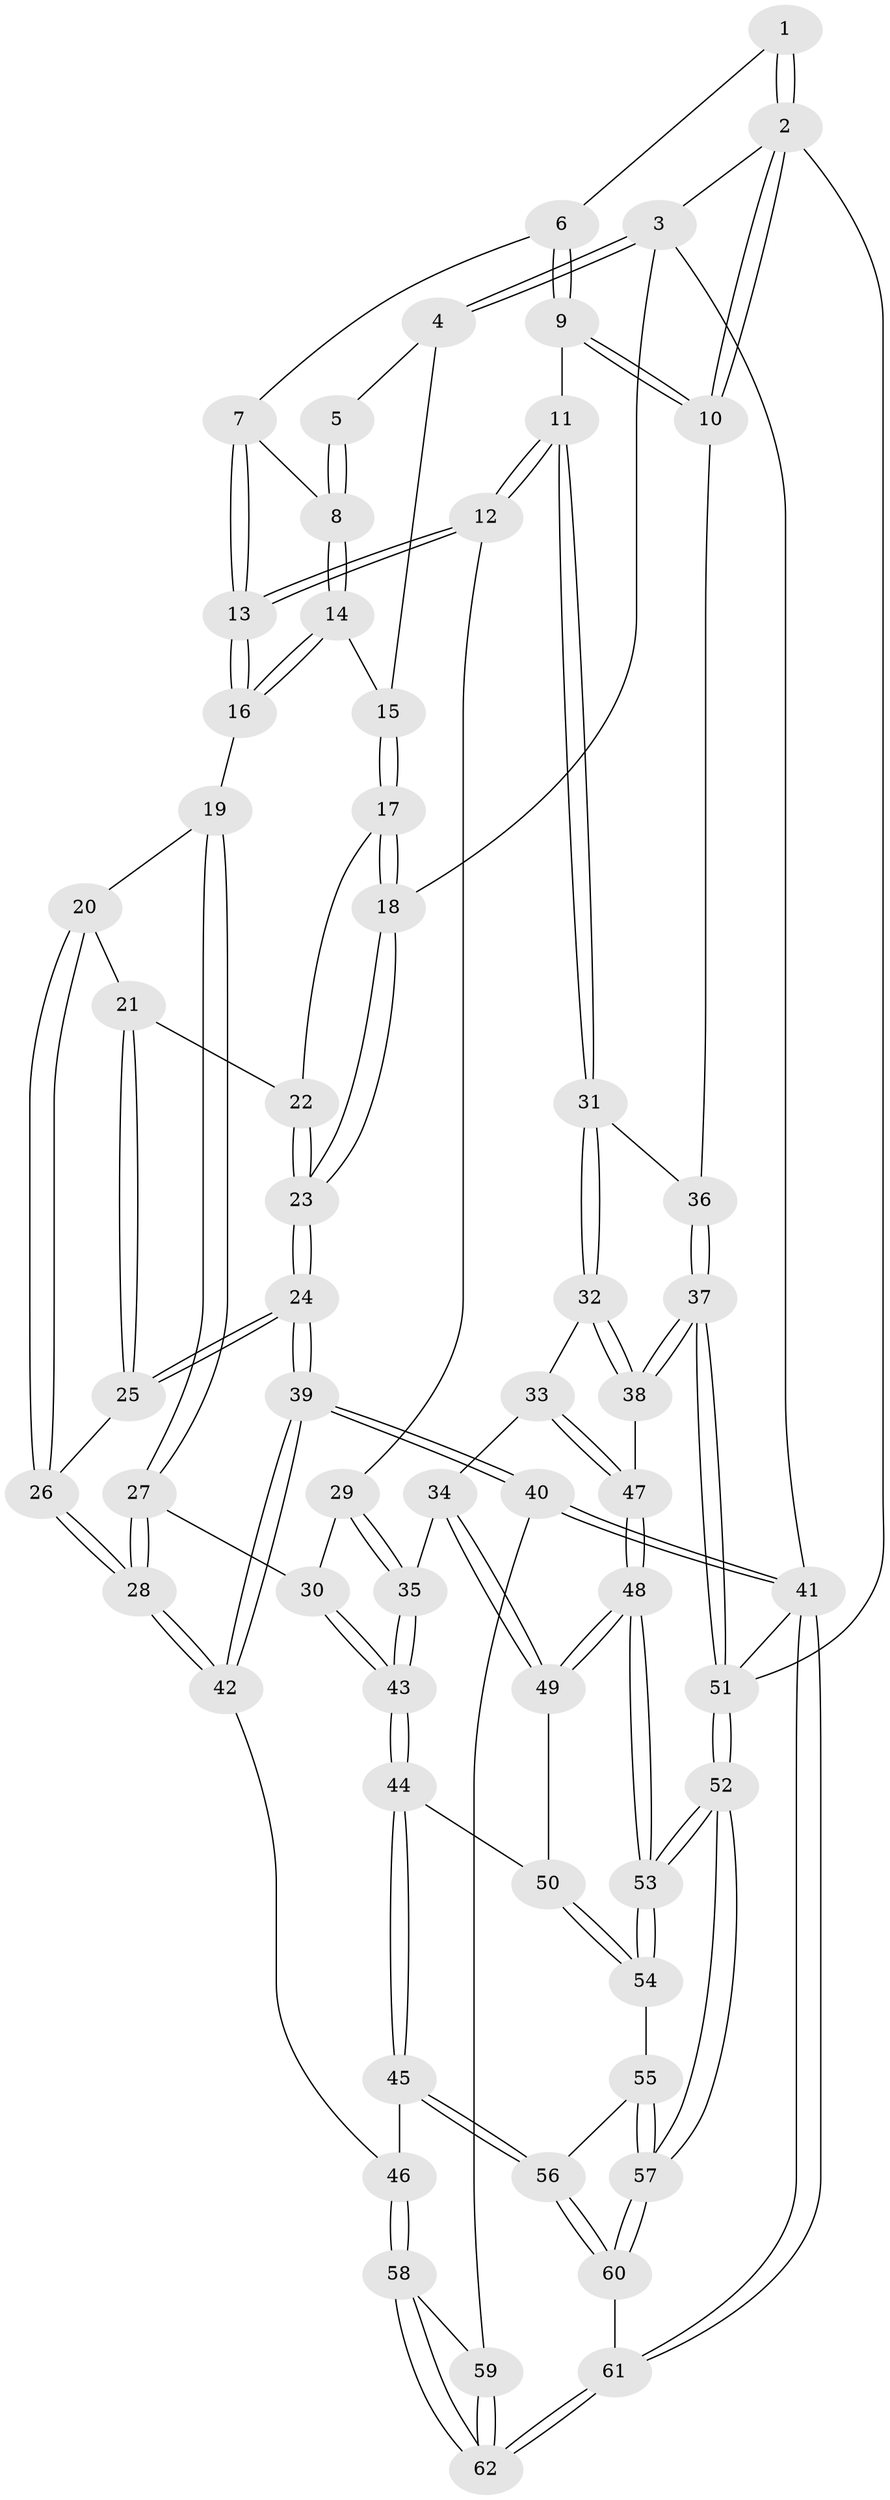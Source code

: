 // coarse degree distribution, {3: 0.1891891891891892, 4: 0.24324324324324326, 5: 0.3783783783783784, 6: 0.16216216216216217, 7: 0.02702702702702703}
// Generated by graph-tools (version 1.1) at 2025/04/03/04/25 22:04:40]
// undirected, 62 vertices, 152 edges
graph export_dot {
graph [start="1"]
  node [color=gray90,style=filled];
  1 [pos="+0.6361269290171326+0"];
  2 [pos="+1+0"];
  3 [pos="+0+0"];
  4 [pos="+0+0"];
  5 [pos="+0.347851714167792+0"];
  6 [pos="+0.6377332172745684+0"];
  7 [pos="+0.4667992391116602+0.1302719338976875"];
  8 [pos="+0.2910541914835125+0.11291190563014467"];
  9 [pos="+0.7402066398619482+0.2692922296018865"];
  10 [pos="+1+0"];
  11 [pos="+0.7372055701549974+0.3006135299358915"];
  12 [pos="+0.6929366934222151+0.31294422523496396"];
  13 [pos="+0.6417158701918405+0.30338727060993226"];
  14 [pos="+0.2703762515656342+0.156145895784951"];
  15 [pos="+0.22053394750871827+0.19146388351910965"];
  16 [pos="+0.48863644553126867+0.30139292724891137"];
  17 [pos="+0.21467543422370408+0.19789026767489423"];
  18 [pos="+0+0.04476750741185082"];
  19 [pos="+0.3518086967943815+0.4144996588068292"];
  20 [pos="+0.2065660879345143+0.29028314654834886"];
  21 [pos="+0.20423475570164876+0.27717785978755677"];
  22 [pos="+0.20638023018347715+0.23661732135121608"];
  23 [pos="+0+0.35417724882142626"];
  24 [pos="+0+0.40623368529958415"];
  25 [pos="+0+0.41915272345229276"];
  26 [pos="+0.1320889992775489+0.49446934951584526"];
  27 [pos="+0.35163652756740943+0.5455217145041814"];
  28 [pos="+0.2134918486765887+0.6249712945272258"];
  29 [pos="+0.61932836231014+0.4067929054253069"];
  30 [pos="+0.374790899744885+0.5496308358731934"];
  31 [pos="+0.7965674302679382+0.3520571424544713"];
  32 [pos="+0.8130611963907743+0.5179594477052621"];
  33 [pos="+0.6023515702952221+0.630095654551888"];
  34 [pos="+0.5636285587625437+0.6226988958985623"];
  35 [pos="+0.5580513141586042+0.6212382582051011"];
  36 [pos="+1+0.3525685897590202"];
  37 [pos="+1+0.990457946091189"];
  38 [pos="+0.8292977318078125+0.5806689187773344"];
  39 [pos="+0+0.7057565782433661"];
  40 [pos="+0+0.8474423515604981"];
  41 [pos="+0+1"];
  42 [pos="+0.19671080462092286+0.6843295613819751"];
  43 [pos="+0.5060923173046031+0.6528152782362807"];
  44 [pos="+0.5026394360794204+0.7207630772105671"];
  45 [pos="+0.3133336160712191+0.7982027138047193"];
  46 [pos="+0.2144744698059785+0.7393429829639135"];
  47 [pos="+0.7049244591693193+0.7128143600748121"];
  48 [pos="+0.6870641457088313+0.76525565586547"];
  49 [pos="+0.6533617553828472+0.756883055269903"];
  50 [pos="+0.5121836986135907+0.7327229780671811"];
  51 [pos="+1+1"];
  52 [pos="+0.9595019676480235+1"];
  53 [pos="+0.6981669350105334+0.8107810803117852"];
  54 [pos="+0.5258302928928049+0.8359479133078429"];
  55 [pos="+0.5249403068026334+0.8392359508554428"];
  56 [pos="+0.36471482238550235+0.8876264638459507"];
  57 [pos="+0.6603544458119918+1"];
  58 [pos="+0.18418274891543798+0.7944871760871933"];
  59 [pos="+0.029172472883115197+0.8931160768743119"];
  60 [pos="+0.4079475712192039+1"];
  61 [pos="+0.19030593455332415+1"];
  62 [pos="+0.18045639575901026+1"];
  1 -- 2;
  1 -- 2;
  1 -- 6;
  2 -- 3;
  2 -- 10;
  2 -- 10;
  2 -- 51;
  3 -- 4;
  3 -- 4;
  3 -- 18;
  3 -- 41;
  4 -- 5;
  4 -- 15;
  5 -- 8;
  5 -- 8;
  6 -- 7;
  6 -- 9;
  6 -- 9;
  7 -- 8;
  7 -- 13;
  7 -- 13;
  8 -- 14;
  8 -- 14;
  9 -- 10;
  9 -- 10;
  9 -- 11;
  10 -- 36;
  11 -- 12;
  11 -- 12;
  11 -- 31;
  11 -- 31;
  12 -- 13;
  12 -- 13;
  12 -- 29;
  13 -- 16;
  13 -- 16;
  14 -- 15;
  14 -- 16;
  14 -- 16;
  15 -- 17;
  15 -- 17;
  16 -- 19;
  17 -- 18;
  17 -- 18;
  17 -- 22;
  18 -- 23;
  18 -- 23;
  19 -- 20;
  19 -- 27;
  19 -- 27;
  20 -- 21;
  20 -- 26;
  20 -- 26;
  21 -- 22;
  21 -- 25;
  21 -- 25;
  22 -- 23;
  22 -- 23;
  23 -- 24;
  23 -- 24;
  24 -- 25;
  24 -- 25;
  24 -- 39;
  24 -- 39;
  25 -- 26;
  26 -- 28;
  26 -- 28;
  27 -- 28;
  27 -- 28;
  27 -- 30;
  28 -- 42;
  28 -- 42;
  29 -- 30;
  29 -- 35;
  29 -- 35;
  30 -- 43;
  30 -- 43;
  31 -- 32;
  31 -- 32;
  31 -- 36;
  32 -- 33;
  32 -- 38;
  32 -- 38;
  33 -- 34;
  33 -- 47;
  33 -- 47;
  34 -- 35;
  34 -- 49;
  34 -- 49;
  35 -- 43;
  35 -- 43;
  36 -- 37;
  36 -- 37;
  37 -- 38;
  37 -- 38;
  37 -- 51;
  37 -- 51;
  38 -- 47;
  39 -- 40;
  39 -- 40;
  39 -- 42;
  39 -- 42;
  40 -- 41;
  40 -- 41;
  40 -- 59;
  41 -- 61;
  41 -- 61;
  41 -- 51;
  42 -- 46;
  43 -- 44;
  43 -- 44;
  44 -- 45;
  44 -- 45;
  44 -- 50;
  45 -- 46;
  45 -- 56;
  45 -- 56;
  46 -- 58;
  46 -- 58;
  47 -- 48;
  47 -- 48;
  48 -- 49;
  48 -- 49;
  48 -- 53;
  48 -- 53;
  49 -- 50;
  50 -- 54;
  50 -- 54;
  51 -- 52;
  51 -- 52;
  52 -- 53;
  52 -- 53;
  52 -- 57;
  52 -- 57;
  53 -- 54;
  53 -- 54;
  54 -- 55;
  55 -- 56;
  55 -- 57;
  55 -- 57;
  56 -- 60;
  56 -- 60;
  57 -- 60;
  57 -- 60;
  58 -- 59;
  58 -- 62;
  58 -- 62;
  59 -- 62;
  59 -- 62;
  60 -- 61;
  61 -- 62;
  61 -- 62;
}
